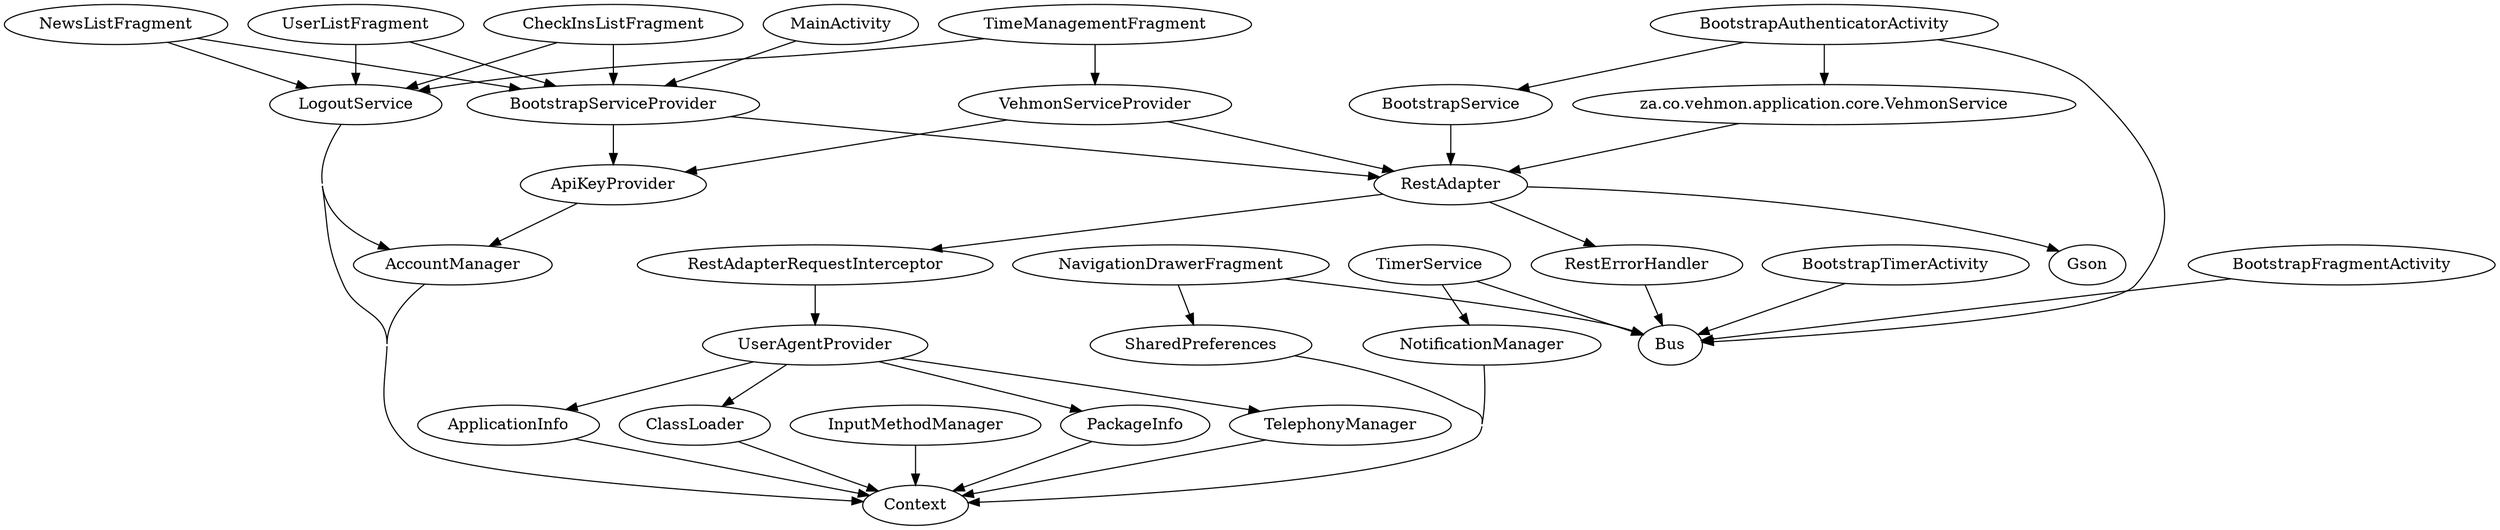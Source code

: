 digraph G1 {
  concentrate = true;
  AccountManager -> Context;
  ApiKeyProvider -> AccountManager;
  ApplicationInfo -> Context;
  BootstrapAuthenticatorActivity -> Bus;
  BootstrapAuthenticatorActivity -> BootstrapService;
  n2 [label="za.co.vehmon.application.core.VehmonService"];
  BootstrapAuthenticatorActivity -> n2;
  BootstrapFragmentActivity -> Bus;
  BootstrapService -> RestAdapter;
  BootstrapServiceProvider -> RestAdapter;
  BootstrapServiceProvider -> ApiKeyProvider;
  BootstrapTimerActivity -> Bus;
  CheckInsListFragment -> BootstrapServiceProvider;
  CheckInsListFragment -> LogoutService;
  ClassLoader -> Context;
  InputMethodManager -> Context;
  LogoutService -> Context;
  LogoutService -> AccountManager;
  MainActivity -> BootstrapServiceProvider;
  NavigationDrawerFragment -> Bus;
  NavigationDrawerFragment -> SharedPreferences;
  NewsListFragment -> BootstrapServiceProvider;
  NewsListFragment -> LogoutService;
  NotificationManager -> Context;
  PackageInfo -> Context;
  RestAdapter -> Gson;
  RestAdapter -> RestAdapterRequestInterceptor;
  RestAdapter -> RestErrorHandler;
  RestAdapterRequestInterceptor -> UserAgentProvider;
  RestErrorHandler -> Bus;
  SharedPreferences -> Context;
  TelephonyManager -> Context;
  TimeManagementFragment -> VehmonServiceProvider;
  TimeManagementFragment -> LogoutService;
  TimerService -> Bus;
  TimerService -> NotificationManager;
  UserAgentProvider -> TelephonyManager;
  UserAgentProvider -> PackageInfo;
  UserAgentProvider -> ApplicationInfo;
  UserAgentProvider -> ClassLoader;
  UserListFragment -> BootstrapServiceProvider;
  UserListFragment -> LogoutService;
  VehmonServiceProvider -> RestAdapter;
  VehmonServiceProvider -> ApiKeyProvider;
  n2 -> RestAdapter;
}

